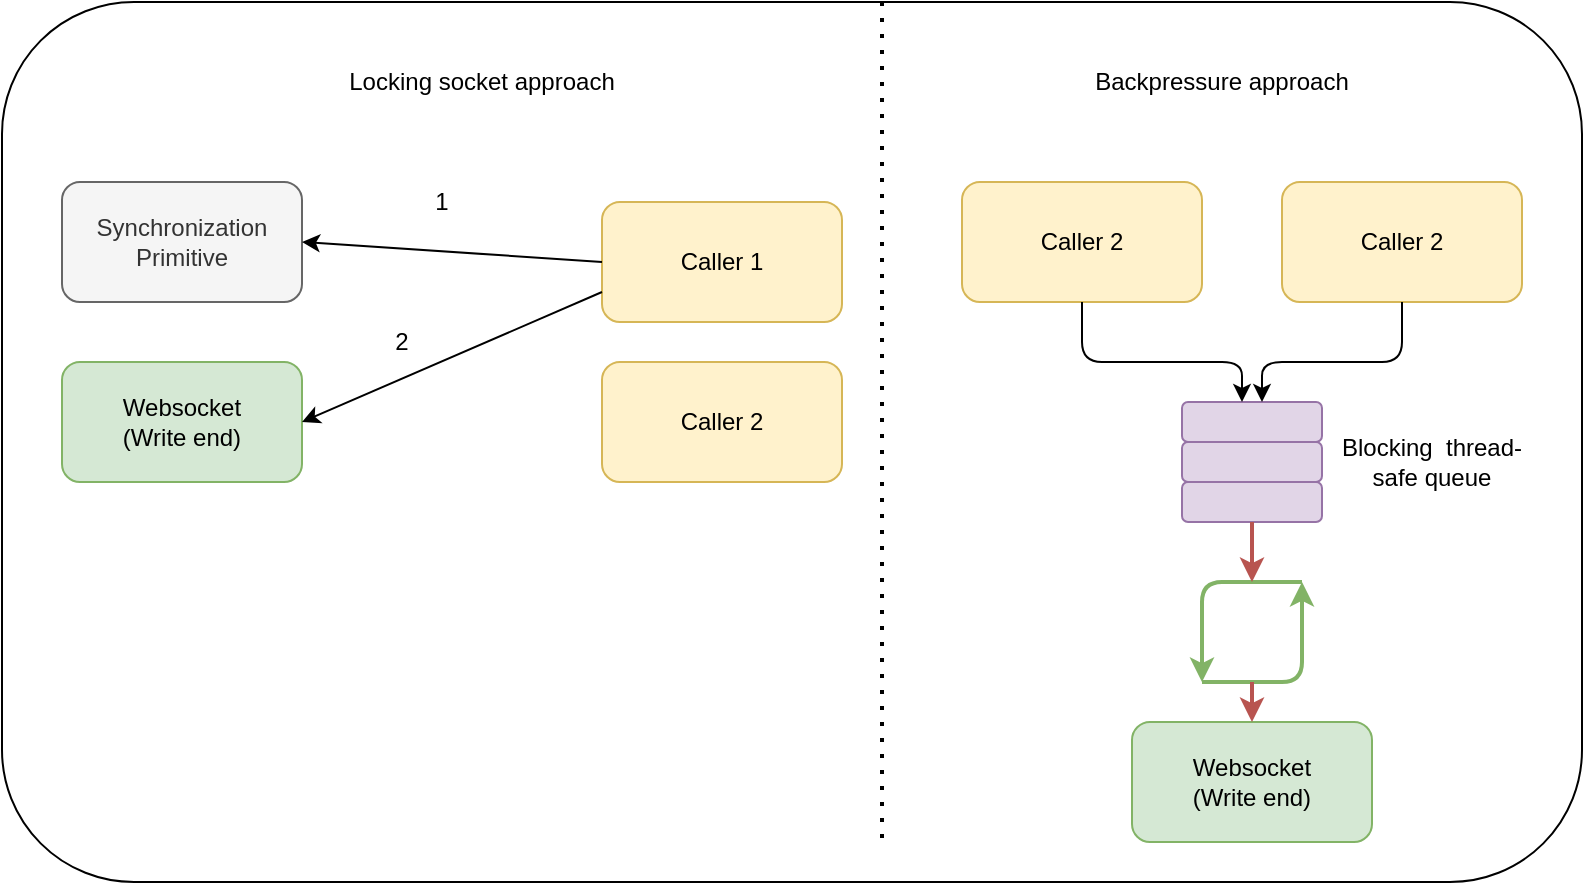 <mxfile version="14.1.3" type="device"><diagram id="0AhcnOfpDfA7etvqfQrr" name="Page-1"><mxGraphModel dx="1406" dy="1787" grid="1" gridSize="10" guides="1" tooltips="1" connect="1" arrows="1" fold="1" page="1" pageScale="1" pageWidth="850" pageHeight="1100" math="0" shadow="0"><root><mxCell id="0"/><mxCell id="1" parent="0"/><mxCell id="iGs0OvCbBLOqKB68IBrM-43" value="" style="rounded=1;whiteSpace=wrap;html=1;" vertex="1" parent="1"><mxGeometry x="40" y="-60" width="790" height="440" as="geometry"/></mxCell><mxCell id="iGs0OvCbBLOqKB68IBrM-8" value="Websocket&lt;br&gt;(Write end)" style="rounded=1;whiteSpace=wrap;html=1;fillColor=#d5e8d4;strokeColor=#82b366;" vertex="1" parent="1"><mxGeometry x="70" y="120" width="120" height="60" as="geometry"/></mxCell><mxCell id="iGs0OvCbBLOqKB68IBrM-10" value="Caller 1" style="rounded=1;whiteSpace=wrap;html=1;fillColor=#fff2cc;strokeColor=#d6b656;" vertex="1" parent="1"><mxGeometry x="340" y="40" width="120" height="60" as="geometry"/></mxCell><mxCell id="iGs0OvCbBLOqKB68IBrM-11" value="Caller 2" style="rounded=1;whiteSpace=wrap;html=1;fillColor=#fff2cc;strokeColor=#d6b656;" vertex="1" parent="1"><mxGeometry x="340" y="120" width="120" height="60" as="geometry"/></mxCell><mxCell id="iGs0OvCbBLOqKB68IBrM-13" value="Synchronization Primitive" style="rounded=1;whiteSpace=wrap;html=1;fillColor=#f5f5f5;strokeColor=#666666;fontColor=#333333;" vertex="1" parent="1"><mxGeometry x="70" y="30" width="120" height="60" as="geometry"/></mxCell><mxCell id="iGs0OvCbBLOqKB68IBrM-14" value="" style="endArrow=classic;html=1;exitX=0;exitY=0.5;exitDx=0;exitDy=0;entryX=1;entryY=0.5;entryDx=0;entryDy=0;" edge="1" parent="1" source="iGs0OvCbBLOqKB68IBrM-10" target="iGs0OvCbBLOqKB68IBrM-13"><mxGeometry width="50" height="50" relative="1" as="geometry"><mxPoint x="400" y="150" as="sourcePoint"/><mxPoint x="450" y="100" as="targetPoint"/></mxGeometry></mxCell><mxCell id="iGs0OvCbBLOqKB68IBrM-16" value="" style="endArrow=classic;html=1;exitX=0;exitY=0.75;exitDx=0;exitDy=0;entryX=1;entryY=0.5;entryDx=0;entryDy=0;" edge="1" parent="1" source="iGs0OvCbBLOqKB68IBrM-10" target="iGs0OvCbBLOqKB68IBrM-8"><mxGeometry width="50" height="50" relative="1" as="geometry"><mxPoint x="400" y="150" as="sourcePoint"/><mxPoint x="450" y="100" as="targetPoint"/></mxGeometry></mxCell><mxCell id="iGs0OvCbBLOqKB68IBrM-18" value="1" style="text;html=1;strokeColor=none;fillColor=none;align=center;verticalAlign=middle;whiteSpace=wrap;rounded=0;" vertex="1" parent="1"><mxGeometry x="240" y="30" width="40" height="20" as="geometry"/></mxCell><mxCell id="iGs0OvCbBLOqKB68IBrM-19" value="2" style="text;html=1;strokeColor=none;fillColor=none;align=center;verticalAlign=middle;whiteSpace=wrap;rounded=0;" vertex="1" parent="1"><mxGeometry x="220" y="100" width="40" height="20" as="geometry"/></mxCell><mxCell id="iGs0OvCbBLOqKB68IBrM-20" value="" style="endArrow=none;dashed=1;html=1;dashPattern=1 3;strokeWidth=2;" edge="1" parent="1"><mxGeometry width="50" height="50" relative="1" as="geometry"><mxPoint x="480" y="-60" as="sourcePoint"/><mxPoint x="480" y="360" as="targetPoint"/></mxGeometry></mxCell><mxCell id="iGs0OvCbBLOqKB68IBrM-21" value="" style="rounded=1;whiteSpace=wrap;html=1;fillColor=#e1d5e7;strokeColor=#9673a6;" vertex="1" parent="1"><mxGeometry x="630" y="140" width="70" height="20" as="geometry"/></mxCell><mxCell id="iGs0OvCbBLOqKB68IBrM-23" value="" style="rounded=1;whiteSpace=wrap;html=1;fillColor=#e1d5e7;strokeColor=#9673a6;" vertex="1" parent="1"><mxGeometry x="630" y="160" width="70" height="20" as="geometry"/></mxCell><mxCell id="iGs0OvCbBLOqKB68IBrM-24" value="" style="rounded=1;whiteSpace=wrap;html=1;fillColor=#e1d5e7;strokeColor=#9673a6;" vertex="1" parent="1"><mxGeometry x="630" y="180" width="70" height="20" as="geometry"/></mxCell><mxCell id="iGs0OvCbBLOqKB68IBrM-27" value="Caller 2" style="rounded=1;whiteSpace=wrap;html=1;fillColor=#fff2cc;strokeColor=#d6b656;" vertex="1" parent="1"><mxGeometry x="680" y="30" width="120" height="60" as="geometry"/></mxCell><mxCell id="iGs0OvCbBLOqKB68IBrM-31" value="Caller 2" style="rounded=1;whiteSpace=wrap;html=1;fillColor=#fff2cc;strokeColor=#d6b656;" vertex="1" parent="1"><mxGeometry x="520" y="30" width="120" height="60" as="geometry"/></mxCell><mxCell id="iGs0OvCbBLOqKB68IBrM-32" value="" style="edgeStyle=elbowEdgeStyle;elbow=vertical;endArrow=classic;html=1;exitX=0.5;exitY=1;exitDx=0;exitDy=0;" edge="1" parent="1" source="iGs0OvCbBLOqKB68IBrM-31"><mxGeometry width="50" height="50" relative="1" as="geometry"><mxPoint x="400" y="280" as="sourcePoint"/><mxPoint x="660" y="140" as="targetPoint"/><Array as="points"><mxPoint x="620" y="120"/></Array></mxGeometry></mxCell><mxCell id="iGs0OvCbBLOqKB68IBrM-33" value="" style="edgeStyle=elbowEdgeStyle;elbow=vertical;endArrow=classic;html=1;exitX=0.5;exitY=1;exitDx=0;exitDy=0;" edge="1" parent="1" source="iGs0OvCbBLOqKB68IBrM-27"><mxGeometry width="50" height="50" relative="1" as="geometry"><mxPoint x="590" y="100" as="sourcePoint"/><mxPoint x="670" y="140" as="targetPoint"/><Array as="points"><mxPoint x="710" y="120"/></Array></mxGeometry></mxCell><mxCell id="iGs0OvCbBLOqKB68IBrM-36" value="" style="edgeStyle=segmentEdgeStyle;endArrow=classic;html=1;fillColor=#d5e8d4;strokeColor=#82b366;strokeWidth=2;" edge="1" parent="1"><mxGeometry width="50" height="50" relative="1" as="geometry"><mxPoint x="640" y="280" as="sourcePoint"/><mxPoint x="690" y="230" as="targetPoint"/></mxGeometry></mxCell><mxCell id="iGs0OvCbBLOqKB68IBrM-37" value="" style="edgeStyle=segmentEdgeStyle;endArrow=classic;html=1;fillColor=#d5e8d4;strokeColor=#82b366;strokeWidth=2;" edge="1" parent="1"><mxGeometry width="50" height="50" relative="1" as="geometry"><mxPoint x="690" y="230" as="sourcePoint"/><mxPoint x="640" y="280" as="targetPoint"/></mxGeometry></mxCell><mxCell id="iGs0OvCbBLOqKB68IBrM-38" value="Locking socket approach" style="text;html=1;strokeColor=none;fillColor=none;align=center;verticalAlign=middle;whiteSpace=wrap;rounded=0;" vertex="1" parent="1"><mxGeometry x="190" y="-30" width="180" height="20" as="geometry"/></mxCell><mxCell id="iGs0OvCbBLOqKB68IBrM-39" value="Backpressure approach" style="text;html=1;strokeColor=none;fillColor=none;align=center;verticalAlign=middle;whiteSpace=wrap;rounded=0;" vertex="1" parent="1"><mxGeometry x="560" y="-30" width="180" height="20" as="geometry"/></mxCell><mxCell id="iGs0OvCbBLOqKB68IBrM-40" value="" style="endArrow=classic;html=1;strokeWidth=2;exitX=0.5;exitY=1;exitDx=0;exitDy=0;fillColor=#f8cecc;strokeColor=#b85450;" edge="1" parent="1" source="iGs0OvCbBLOqKB68IBrM-24"><mxGeometry width="50" height="50" relative="1" as="geometry"><mxPoint x="400" y="330" as="sourcePoint"/><mxPoint x="665" y="230" as="targetPoint"/></mxGeometry></mxCell><mxCell id="iGs0OvCbBLOqKB68IBrM-41" value="Websocket&lt;br&gt;(Write end)" style="rounded=1;whiteSpace=wrap;html=1;fillColor=#d5e8d4;strokeColor=#82b366;" vertex="1" parent="1"><mxGeometry x="605" y="300" width="120" height="60" as="geometry"/></mxCell><mxCell id="iGs0OvCbBLOqKB68IBrM-42" value="" style="endArrow=classic;html=1;strokeWidth=2;fillColor=#f8cecc;strokeColor=#b85450;" edge="1" parent="1"><mxGeometry width="50" height="50" relative="1" as="geometry"><mxPoint x="665" y="280" as="sourcePoint"/><mxPoint x="665" y="300" as="targetPoint"/></mxGeometry></mxCell><mxCell id="iGs0OvCbBLOqKB68IBrM-46" value="Blocking&amp;nbsp; thread-safe queue" style="text;html=1;strokeColor=none;fillColor=none;align=center;verticalAlign=middle;whiteSpace=wrap;rounded=0;" vertex="1" parent="1"><mxGeometry x="700" y="160" width="110" height="20" as="geometry"/></mxCell></root></mxGraphModel></diagram></mxfile>